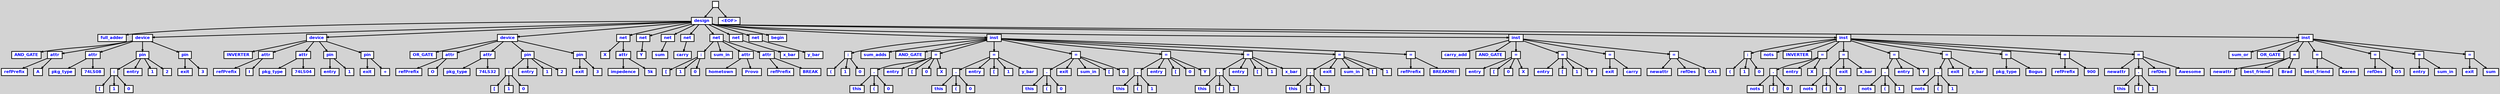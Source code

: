 digraph {

	ordering=out;
	ranksep=.4;
	bgcolor="lightgrey"; node [shape=box, fixedsize=false, fontsize=12, fontname="Helvetica-bold", fontcolor="blue"
		width=.25, height=.25, color="black", fillcolor="white", style="filled, solid, bold"];
	edge [arrowsize=.5, color="black", style="bold"]

  n0 [label=""];
  n1 [label="design"];
  n1 [label="design"];
  n2 [label="full_adder"];
  n3 [label="device"];
  n3 [label="device"];
  n4 [label="AND_GATE"];
  n5 [label="attr"];
  n5 [label="attr"];
  n6 [label="refPrefix"];
  n7 [label="A"];
  n8 [label="attr"];
  n8 [label="attr"];
  n9 [label="pkg_type"];
  n10 [label="74LS08"];
  n11 [label="pin"];
  n11 [label="pin"];
  n12 [label=":"];
  n12 [label=":"];
  n13 [label="["];
  n14 [label="1"];
  n15 [label="0"];
  n16 [label="entry"];
  n17 [label="1"];
  n18 [label="2"];
  n19 [label="pin"];
  n19 [label="pin"];
  n20 [label="exit"];
  n21 [label="3"];
  n22 [label="device"];
  n22 [label="device"];
  n23 [label="INVERTER"];
  n24 [label="attr"];
  n24 [label="attr"];
  n25 [label="refPrefix"];
  n26 [label="I"];
  n27 [label="attr"];
  n27 [label="attr"];
  n28 [label="pkg_type"];
  n29 [label="74LS04"];
  n30 [label="pin"];
  n30 [label="pin"];
  n31 [label="entry"];
  n32 [label="1"];
  n33 [label="pin"];
  n33 [label="pin"];
  n34 [label="exit"];
  n35 [label="+"];
  n36 [label="device"];
  n36 [label="device"];
  n37 [label="OR_GATE"];
  n38 [label="attr"];
  n38 [label="attr"];
  n39 [label="refPrefix"];
  n40 [label="O"];
  n41 [label="attr"];
  n41 [label="attr"];
  n42 [label="pkg_type"];
  n43 [label="74LS32"];
  n44 [label="pin"];
  n44 [label="pin"];
  n45 [label=":"];
  n45 [label=":"];
  n46 [label="["];
  n47 [label="1"];
  n48 [label="0"];
  n49 [label="entry"];
  n50 [label="1"];
  n51 [label="2"];
  n52 [label="pin"];
  n52 [label="pin"];
  n53 [label="exit"];
  n54 [label="3"];
  n55 [label="net"];
  n55 [label="net"];
  n56 [label="X"];
  n57 [label="attr"];
  n57 [label="attr"];
  n58 [label="impedence"];
  n59 [label="5k"];
  n60 [label="net"];
  n60 [label="net"];
  n61 [label="Y"];
  n62 [label="net"];
  n62 [label="net"];
  n63 [label="sum"];
  n64 [label="net"];
  n64 [label="net"];
  n65 [label="carry"];
  n66 [label="net"];
  n66 [label="net"];
  n67 [label=":"];
  n67 [label=":"];
  n68 [label="["];
  n69 [label="1"];
  n70 [label="0"];
  n71 [label="sum_in"];
  n72 [label="attr"];
  n72 [label="attr"];
  n73 [label="hometown"];
  n74 [label="Provo"];
  n75 [label="attr"];
  n75 [label="attr"];
  n76 [label="refPrefix"];
  n77 [label="BREAK"];
  n78 [label="net"];
  n78 [label="net"];
  n79 [label="x_bar"];
  n80 [label="net"];
  n80 [label="net"];
  n81 [label="y_bar"];
  n82 [label="begin"];
  n83 [label="inst"];
  n83 [label="inst"];
  n84 [label=":"];
  n84 [label=":"];
  n85 [label="("];
  n86 [label="1"];
  n87 [label="0"];
  n88 [label="sum_adds"];
  n89 [label="AND_GATE"];
  n90 [label="="];
  n90 [label="="];
  n91 [label="."];
  n91 [label="."];
  n92 [label="this"];
  n93 [label="("];
  n94 [label="0"];
  n95 [label="entry"];
  n96 [label="["];
  n97 [label="0"];
  n98 [label="X"];
  n99 [label="="];
  n99 [label="="];
  n100 [label="."];
  n100 [label="."];
  n101 [label="this"];
  n102 [label="("];
  n103 [label="0"];
  n104 [label="entry"];
  n105 [label="["];
  n106 [label="1"];
  n107 [label="y_bar"];
  n108 [label="="];
  n108 [label="="];
  n109 [label="."];
  n109 [label="."];
  n110 [label="this"];
  n111 [label="("];
  n112 [label="0"];
  n113 [label="exit"];
  n114 [label="sum_in"];
  n115 [label="["];
  n116 [label="0"];
  n117 [label="="];
  n117 [label="="];
  n118 [label="."];
  n118 [label="."];
  n119 [label="this"];
  n120 [label="("];
  n121 [label="1"];
  n122 [label="entry"];
  n123 [label="["];
  n124 [label="0"];
  n125 [label="Y"];
  n126 [label="="];
  n126 [label="="];
  n127 [label="."];
  n127 [label="."];
  n128 [label="this"];
  n129 [label="("];
  n130 [label="1"];
  n131 [label="entry"];
  n132 [label="["];
  n133 [label="1"];
  n134 [label="x_bar"];
  n135 [label="="];
  n135 [label="="];
  n136 [label="."];
  n136 [label="."];
  n137 [label="this"];
  n138 [label="("];
  n139 [label="1"];
  n140 [label="exit"];
  n141 [label="sum_in"];
  n142 [label="["];
  n143 [label="1"];
  n144 [label="="];
  n144 [label="="];
  n145 [label="refPrefix"];
  n146 [label="BREAKME!"];
  n147 [label="inst"];
  n147 [label="inst"];
  n148 [label="carry_add"];
  n149 [label="AND_GATE"];
  n150 [label="="];
  n150 [label="="];
  n151 [label="entry"];
  n152 [label="["];
  n153 [label="0"];
  n154 [label="X"];
  n155 [label="="];
  n155 [label="="];
  n156 [label="entry"];
  n157 [label="["];
  n158 [label="1"];
  n159 [label="Y"];
  n160 [label="="];
  n160 [label="="];
  n161 [label="exit"];
  n162 [label="carry"];
  n163 [label="="];
  n163 [label="="];
  n164 [label="newattr"];
  n165 [label="refDes"];
  n166 [label="CA1"];
  n167 [label="inst"];
  n167 [label="inst"];
  n168 [label=":"];
  n168 [label=":"];
  n169 [label="("];
  n170 [label="1"];
  n171 [label="0"];
  n172 [label="nots"];
  n173 [label="INVERTER"];
  n174 [label="="];
  n174 [label="="];
  n175 [label="."];
  n175 [label="."];
  n176 [label="nots"];
  n177 [label="("];
  n178 [label="0"];
  n179 [label="entry"];
  n180 [label="X"];
  n181 [label="="];
  n181 [label="="];
  n182 [label="."];
  n182 [label="."];
  n183 [label="nots"];
  n184 [label="("];
  n185 [label="0"];
  n186 [label="exit"];
  n187 [label="x_bar"];
  n188 [label="="];
  n188 [label="="];
  n189 [label="."];
  n189 [label="."];
  n190 [label="nots"];
  n191 [label="("];
  n192 [label="1"];
  n193 [label="entry"];
  n194 [label="Y"];
  n195 [label="="];
  n195 [label="="];
  n196 [label="."];
  n196 [label="."];
  n197 [label="nots"];
  n198 [label="("];
  n199 [label="1"];
  n200 [label="exit"];
  n201 [label="y_bar"];
  n202 [label="="];
  n202 [label="="];
  n203 [label="pkg_type"];
  n204 [label="Bogus"];
  n205 [label="="];
  n205 [label="="];
  n206 [label="refPrefix"];
  n207 [label="900"];
  n208 [label="="];
  n208 [label="="];
  n209 [label="newattr"];
  n210 [label="."];
  n210 [label="."];
  n211 [label="this"];
  n212 [label="("];
  n213 [label="1"];
  n214 [label="refDes"];
  n215 [label="Awesome"];
  n216 [label="inst"];
  n216 [label="inst"];
  n217 [label="sum_or"];
  n218 [label="OR_GATE"];
  n219 [label="="];
  n219 [label="="];
  n220 [label="newattr"];
  n221 [label="best_friend"];
  n222 [label="Brad"];
  n223 [label="="];
  n223 [label="="];
  n224 [label="best_friend"];
  n225 [label="Karen"];
  n226 [label="="];
  n226 [label="="];
  n227 [label="refDes"];
  n228 [label="O5"];
  n229 [label="="];
  n229 [label="="];
  n230 [label="entry"];
  n231 [label="sum_in"];
  n232 [label="="];
  n232 [label="="];
  n233 [label="exit"];
  n234 [label="sum"];
  n235 [label="<EOF>"];

  n0 -> n1 // "" -> "design"
  n1 -> n2 // "design" -> "full_adder"
  n1 -> n3 // "design" -> "device"
  n3 -> n4 // "device" -> "AND_GATE"
  n3 -> n5 // "device" -> "attr"
  n5 -> n6 // "attr" -> "refPrefix"
  n5 -> n7 // "attr" -> "A"
  n3 -> n8 // "device" -> "attr"
  n8 -> n9 // "attr" -> "pkg_type"
  n8 -> n10 // "attr" -> "74LS08"
  n3 -> n11 // "device" -> "pin"
  n11 -> n12 // "pin" -> ":"
  n12 -> n13 // ":" -> "["
  n12 -> n14 // ":" -> "1"
  n12 -> n15 // ":" -> "0"
  n11 -> n16 // "pin" -> "entry"
  n11 -> n17 // "pin" -> "1"
  n11 -> n18 // "pin" -> "2"
  n3 -> n19 // "device" -> "pin"
  n19 -> n20 // "pin" -> "exit"
  n19 -> n21 // "pin" -> "3"
  n1 -> n22 // "design" -> "device"
  n22 -> n23 // "device" -> "INVERTER"
  n22 -> n24 // "device" -> "attr"
  n24 -> n25 // "attr" -> "refPrefix"
  n24 -> n26 // "attr" -> "I"
  n22 -> n27 // "device" -> "attr"
  n27 -> n28 // "attr" -> "pkg_type"
  n27 -> n29 // "attr" -> "74LS04"
  n22 -> n30 // "device" -> "pin"
  n30 -> n31 // "pin" -> "entry"
  n30 -> n32 // "pin" -> "1"
  n22 -> n33 // "device" -> "pin"
  n33 -> n34 // "pin" -> "exit"
  n33 -> n35 // "pin" -> "+"
  n1 -> n36 // "design" -> "device"
  n36 -> n37 // "device" -> "OR_GATE"
  n36 -> n38 // "device" -> "attr"
  n38 -> n39 // "attr" -> "refPrefix"
  n38 -> n40 // "attr" -> "O"
  n36 -> n41 // "device" -> "attr"
  n41 -> n42 // "attr" -> "pkg_type"
  n41 -> n43 // "attr" -> "74LS32"
  n36 -> n44 // "device" -> "pin"
  n44 -> n45 // "pin" -> ":"
  n45 -> n46 // ":" -> "["
  n45 -> n47 // ":" -> "1"
  n45 -> n48 // ":" -> "0"
  n44 -> n49 // "pin" -> "entry"
  n44 -> n50 // "pin" -> "1"
  n44 -> n51 // "pin" -> "2"
  n36 -> n52 // "device" -> "pin"
  n52 -> n53 // "pin" -> "exit"
  n52 -> n54 // "pin" -> "3"
  n1 -> n55 // "design" -> "net"
  n55 -> n56 // "net" -> "X"
  n55 -> n57 // "net" -> "attr"
  n57 -> n58 // "attr" -> "impedence"
  n57 -> n59 // "attr" -> "5k"
  n1 -> n60 // "design" -> "net"
  n60 -> n61 // "net" -> "Y"
  n1 -> n62 // "design" -> "net"
  n62 -> n63 // "net" -> "sum"
  n1 -> n64 // "design" -> "net"
  n64 -> n65 // "net" -> "carry"
  n1 -> n66 // "design" -> "net"
  n66 -> n67 // "net" -> ":"
  n67 -> n68 // ":" -> "["
  n67 -> n69 // ":" -> "1"
  n67 -> n70 // ":" -> "0"
  n66 -> n71 // "net" -> "sum_in"
  n66 -> n72 // "net" -> "attr"
  n72 -> n73 // "attr" -> "hometown"
  n72 -> n74 // "attr" -> "Provo"
  n66 -> n75 // "net" -> "attr"
  n75 -> n76 // "attr" -> "refPrefix"
  n75 -> n77 // "attr" -> "BREAK"
  n1 -> n78 // "design" -> "net"
  n78 -> n79 // "net" -> "x_bar"
  n1 -> n80 // "design" -> "net"
  n80 -> n81 // "net" -> "y_bar"
  n1 -> n82 // "design" -> "begin"
  n1 -> n83 // "design" -> "inst"
  n83 -> n84 // "inst" -> ":"
  n84 -> n85 // ":" -> "("
  n84 -> n86 // ":" -> "1"
  n84 -> n87 // ":" -> "0"
  n83 -> n88 // "inst" -> "sum_adds"
  n83 -> n89 // "inst" -> "AND_GATE"
  n83 -> n90 // "inst" -> "="
  n90 -> n91 // "=" -> "."
  n91 -> n92 // "." -> "this"
  n91 -> n93 // "." -> "("
  n91 -> n94 // "." -> "0"
  n90 -> n95 // "=" -> "entry"
  n90 -> n96 // "=" -> "["
  n90 -> n97 // "=" -> "0"
  n90 -> n98 // "=" -> "X"
  n83 -> n99 // "inst" -> "="
  n99 -> n100 // "=" -> "."
  n100 -> n101 // "." -> "this"
  n100 -> n102 // "." -> "("
  n100 -> n103 // "." -> "0"
  n99 -> n104 // "=" -> "entry"
  n99 -> n105 // "=" -> "["
  n99 -> n106 // "=" -> "1"
  n99 -> n107 // "=" -> "y_bar"
  n83 -> n108 // "inst" -> "="
  n108 -> n109 // "=" -> "."
  n109 -> n110 // "." -> "this"
  n109 -> n111 // "." -> "("
  n109 -> n112 // "." -> "0"
  n108 -> n113 // "=" -> "exit"
  n108 -> n114 // "=" -> "sum_in"
  n108 -> n115 // "=" -> "["
  n108 -> n116 // "=" -> "0"
  n83 -> n117 // "inst" -> "="
  n117 -> n118 // "=" -> "."
  n118 -> n119 // "." -> "this"
  n118 -> n120 // "." -> "("
  n118 -> n121 // "." -> "1"
  n117 -> n122 // "=" -> "entry"
  n117 -> n123 // "=" -> "["
  n117 -> n124 // "=" -> "0"
  n117 -> n125 // "=" -> "Y"
  n83 -> n126 // "inst" -> "="
  n126 -> n127 // "=" -> "."
  n127 -> n128 // "." -> "this"
  n127 -> n129 // "." -> "("
  n127 -> n130 // "." -> "1"
  n126 -> n131 // "=" -> "entry"
  n126 -> n132 // "=" -> "["
  n126 -> n133 // "=" -> "1"
  n126 -> n134 // "=" -> "x_bar"
  n83 -> n135 // "inst" -> "="
  n135 -> n136 // "=" -> "."
  n136 -> n137 // "." -> "this"
  n136 -> n138 // "." -> "("
  n136 -> n139 // "." -> "1"
  n135 -> n140 // "=" -> "exit"
  n135 -> n141 // "=" -> "sum_in"
  n135 -> n142 // "=" -> "["
  n135 -> n143 // "=" -> "1"
  n83 -> n144 // "inst" -> "="
  n144 -> n145 // "=" -> "refPrefix"
  n144 -> n146 // "=" -> "BREAKME!"
  n1 -> n147 // "design" -> "inst"
  n147 -> n148 // "inst" -> "carry_add"
  n147 -> n149 // "inst" -> "AND_GATE"
  n147 -> n150 // "inst" -> "="
  n150 -> n151 // "=" -> "entry"
  n150 -> n152 // "=" -> "["
  n150 -> n153 // "=" -> "0"
  n150 -> n154 // "=" -> "X"
  n147 -> n155 // "inst" -> "="
  n155 -> n156 // "=" -> "entry"
  n155 -> n157 // "=" -> "["
  n155 -> n158 // "=" -> "1"
  n155 -> n159 // "=" -> "Y"
  n147 -> n160 // "inst" -> "="
  n160 -> n161 // "=" -> "exit"
  n160 -> n162 // "=" -> "carry"
  n147 -> n163 // "inst" -> "="
  n163 -> n164 // "=" -> "newattr"
  n163 -> n165 // "=" -> "refDes"
  n163 -> n166 // "=" -> "CA1"
  n1 -> n167 // "design" -> "inst"
  n167 -> n168 // "inst" -> ":"
  n168 -> n169 // ":" -> "("
  n168 -> n170 // ":" -> "1"
  n168 -> n171 // ":" -> "0"
  n167 -> n172 // "inst" -> "nots"
  n167 -> n173 // "inst" -> "INVERTER"
  n167 -> n174 // "inst" -> "="
  n174 -> n175 // "=" -> "."
  n175 -> n176 // "." -> "nots"
  n175 -> n177 // "." -> "("
  n175 -> n178 // "." -> "0"
  n174 -> n179 // "=" -> "entry"
  n174 -> n180 // "=" -> "X"
  n167 -> n181 // "inst" -> "="
  n181 -> n182 // "=" -> "."
  n182 -> n183 // "." -> "nots"
  n182 -> n184 // "." -> "("
  n182 -> n185 // "." -> "0"
  n181 -> n186 // "=" -> "exit"
  n181 -> n187 // "=" -> "x_bar"
  n167 -> n188 // "inst" -> "="
  n188 -> n189 // "=" -> "."
  n189 -> n190 // "." -> "nots"
  n189 -> n191 // "." -> "("
  n189 -> n192 // "." -> "1"
  n188 -> n193 // "=" -> "entry"
  n188 -> n194 // "=" -> "Y"
  n167 -> n195 // "inst" -> "="
  n195 -> n196 // "=" -> "."
  n196 -> n197 // "." -> "nots"
  n196 -> n198 // "." -> "("
  n196 -> n199 // "." -> "1"
  n195 -> n200 // "=" -> "exit"
  n195 -> n201 // "=" -> "y_bar"
  n167 -> n202 // "inst" -> "="
  n202 -> n203 // "=" -> "pkg_type"
  n202 -> n204 // "=" -> "Bogus"
  n167 -> n205 // "inst" -> "="
  n205 -> n206 // "=" -> "refPrefix"
  n205 -> n207 // "=" -> "900"
  n167 -> n208 // "inst" -> "="
  n208 -> n209 // "=" -> "newattr"
  n208 -> n210 // "=" -> "."
  n210 -> n211 // "." -> "this"
  n210 -> n212 // "." -> "("
  n210 -> n213 // "." -> "1"
  n208 -> n214 // "=" -> "refDes"
  n208 -> n215 // "=" -> "Awesome"
  n1 -> n216 // "design" -> "inst"
  n216 -> n217 // "inst" -> "sum_or"
  n216 -> n218 // "inst" -> "OR_GATE"
  n216 -> n219 // "inst" -> "="
  n219 -> n220 // "=" -> "newattr"
  n219 -> n221 // "=" -> "best_friend"
  n219 -> n222 // "=" -> "Brad"
  n216 -> n223 // "inst" -> "="
  n223 -> n224 // "=" -> "best_friend"
  n223 -> n225 // "=" -> "Karen"
  n216 -> n226 // "inst" -> "="
  n226 -> n227 // "=" -> "refDes"
  n226 -> n228 // "=" -> "O5"
  n216 -> n229 // "inst" -> "="
  n229 -> n230 // "=" -> "entry"
  n229 -> n231 // "=" -> "sum_in"
  n216 -> n232 // "inst" -> "="
  n232 -> n233 // "=" -> "exit"
  n232 -> n234 // "=" -> "sum"
  n0 -> n235 // "" -> "<EOF>"

}
